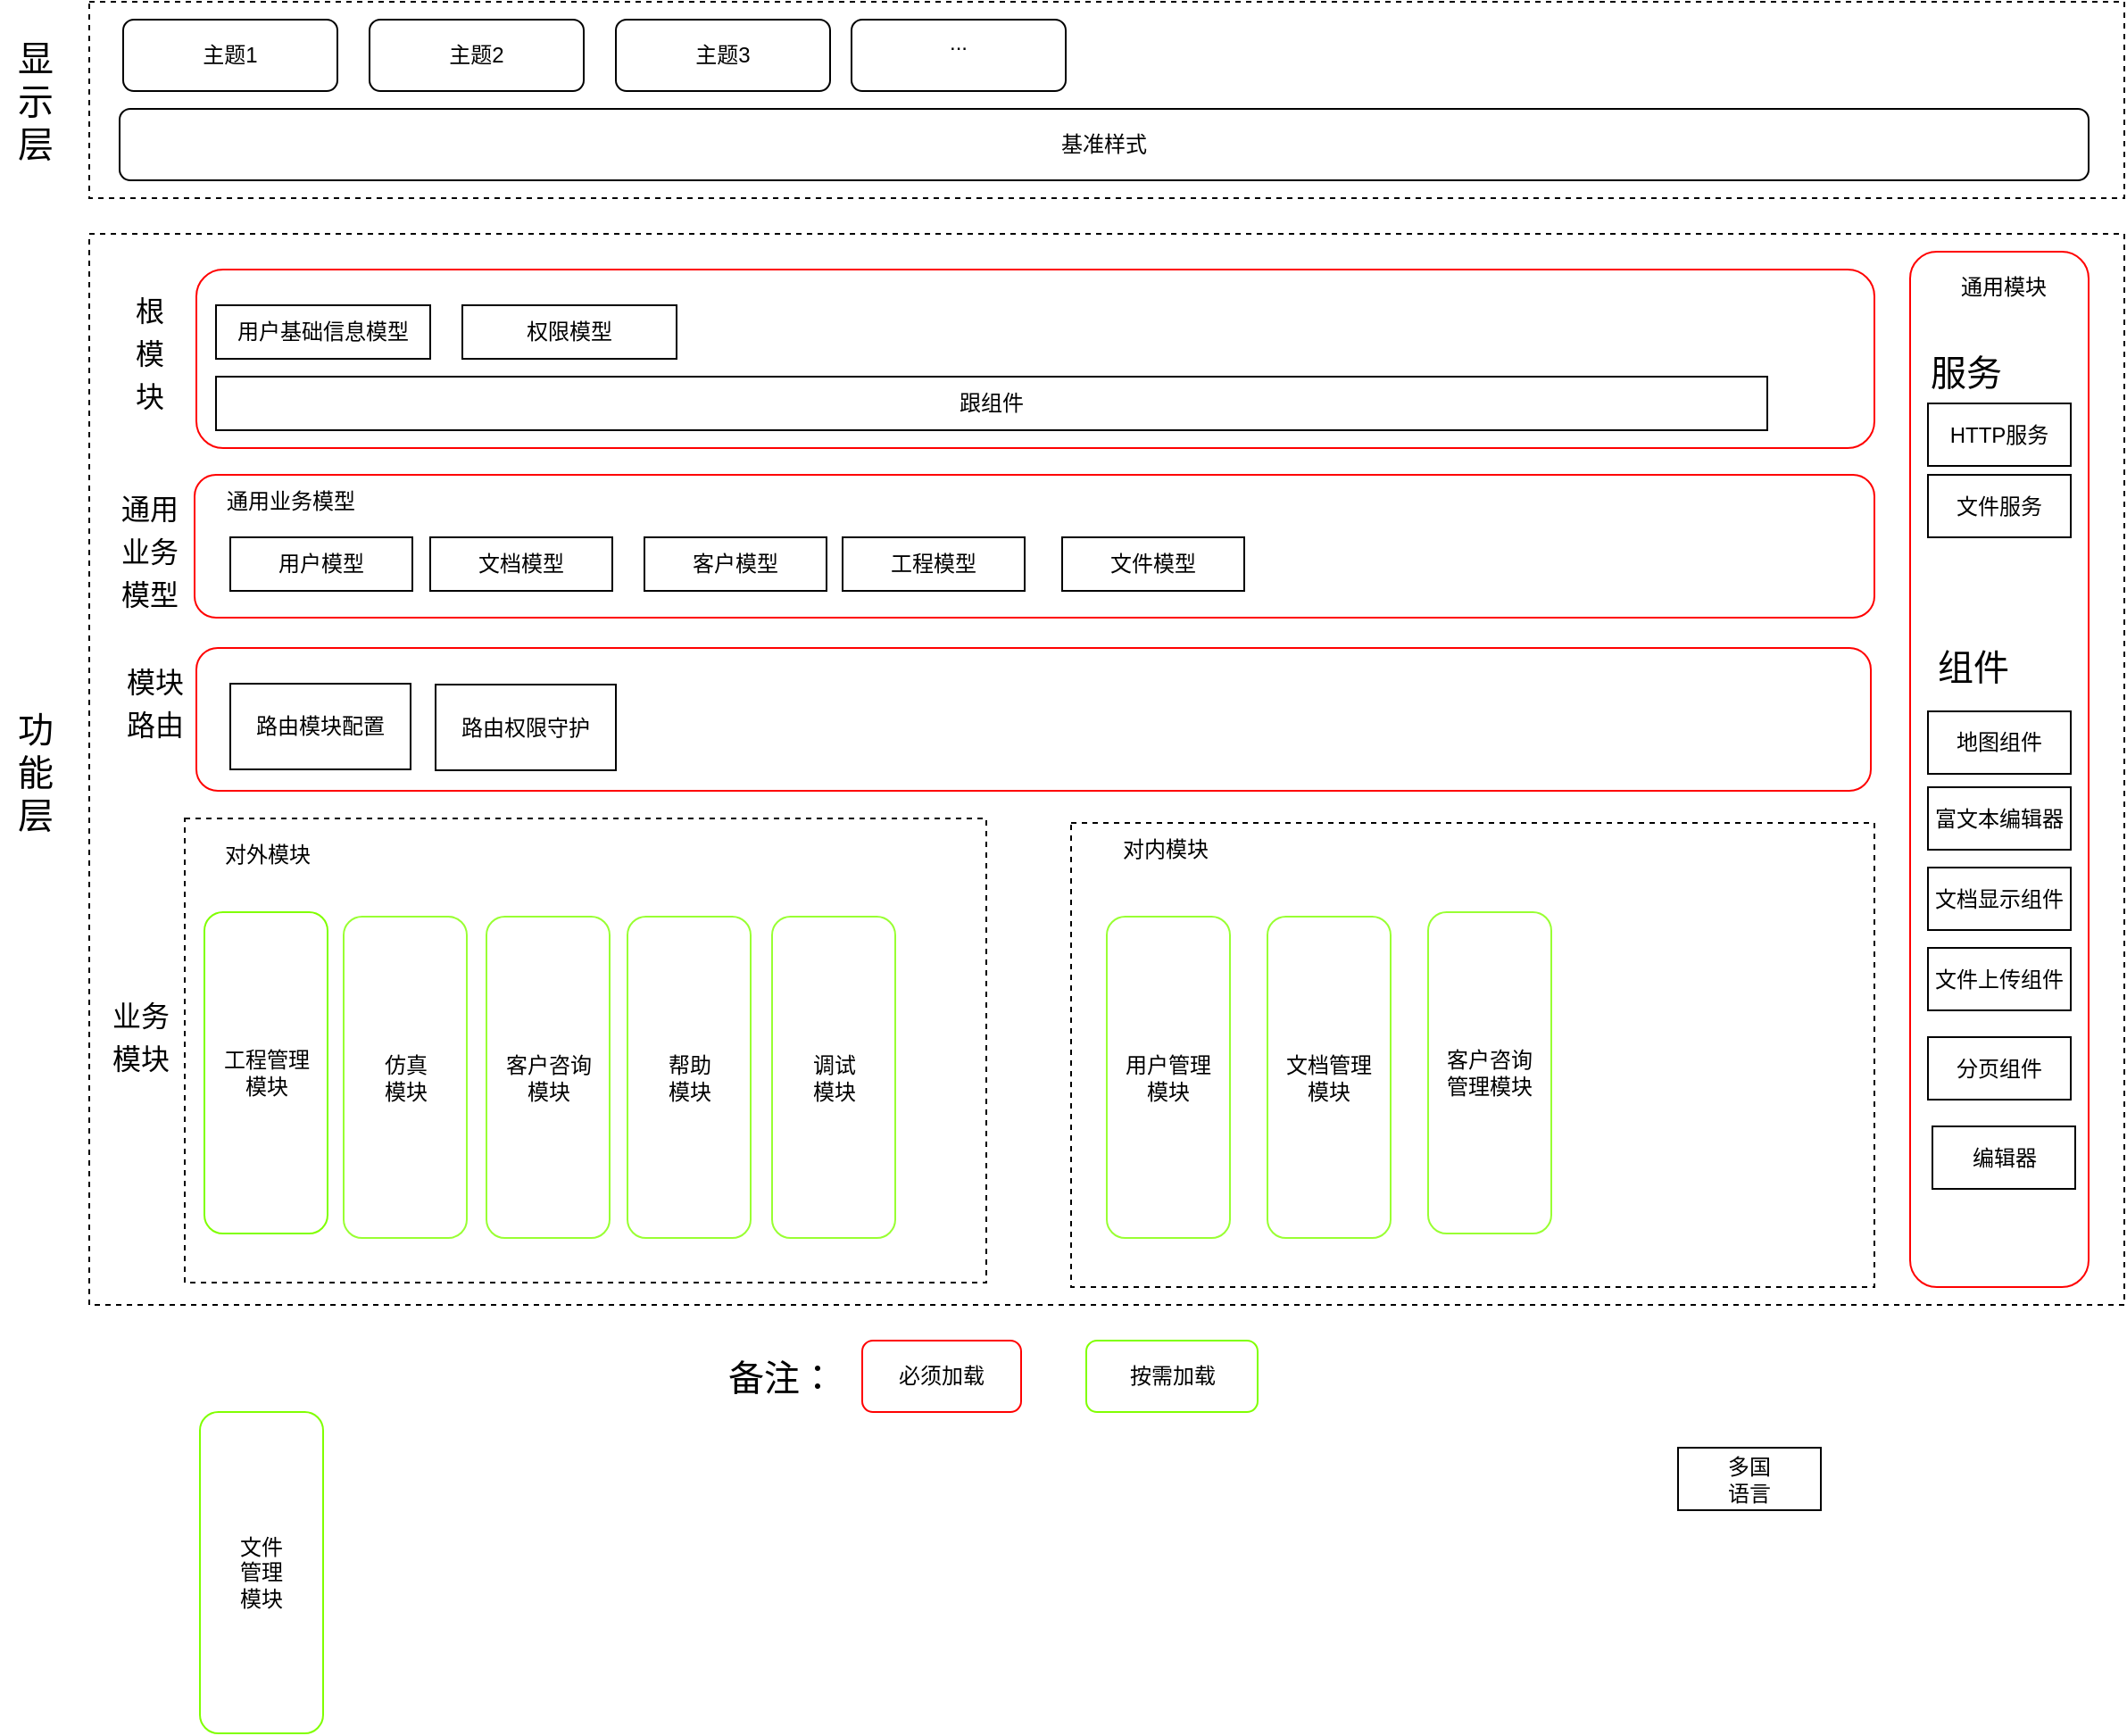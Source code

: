 <mxfile version="10.6.1" type="github"><diagram id="4DJQD5K0xsLIv7u__M3w" name="Page-1"><mxGraphModel dx="2209" dy="873" grid="1" gridSize="10" guides="1" tooltips="1" connect="1" arrows="1" fold="1" page="1" pageScale="1" pageWidth="827" pageHeight="1169" math="0" shadow="0"><root><mxCell id="0"/><mxCell id="1" parent="0"/><mxCell id="Nfz2hM-H0na5c3cWpqTh-9" value="" style="rounded=0;whiteSpace=wrap;html=1;dashed=1;" vertex="1" parent="1"><mxGeometry x="90" y="70" width="1140" height="110" as="geometry"/></mxCell><mxCell id="Nfz2hM-H0na5c3cWpqTh-10" value="显示层&lt;br style=&quot;font-size: 20px;&quot;&gt;" style="text;html=1;strokeColor=none;fillColor=none;align=center;verticalAlign=middle;whiteSpace=wrap;rounded=0;fontSize=20;" vertex="1" parent="1"><mxGeometry x="40" y="115" width="40" height="20" as="geometry"/></mxCell><mxCell id="Nfz2hM-H0na5c3cWpqTh-12" value="基准样式&lt;br&gt;" style="rounded=1;whiteSpace=wrap;html=1;" vertex="1" parent="1"><mxGeometry x="107" y="130" width="1103" height="40" as="geometry"/></mxCell><mxCell id="Nfz2hM-H0na5c3cWpqTh-13" value="主题1&lt;br&gt;" style="rounded=1;whiteSpace=wrap;html=1;" vertex="1" parent="1"><mxGeometry x="109" y="80" width="120" height="40" as="geometry"/></mxCell><mxCell id="Nfz2hM-H0na5c3cWpqTh-14" value="主题2" style="rounded=1;whiteSpace=wrap;html=1;" vertex="1" parent="1"><mxGeometry x="247" y="80" width="120" height="40" as="geometry"/></mxCell><mxCell id="Nfz2hM-H0na5c3cWpqTh-15" value="主题3&lt;br&gt;" style="rounded=1;whiteSpace=wrap;html=1;" vertex="1" parent="1"><mxGeometry x="385" y="80" width="120" height="40" as="geometry"/></mxCell><mxCell id="Nfz2hM-H0na5c3cWpqTh-16" value="...&lt;br&gt;&lt;br&gt;" style="rounded=1;whiteSpace=wrap;html=1;" vertex="1" parent="1"><mxGeometry x="517" y="80" width="120" height="40" as="geometry"/></mxCell><mxCell id="Nfz2hM-H0na5c3cWpqTh-17" value="" style="rounded=0;whiteSpace=wrap;html=1;dashed=1;" vertex="1" parent="1"><mxGeometry x="90" y="200" width="1140" height="600" as="geometry"/></mxCell><mxCell id="Nfz2hM-H0na5c3cWpqTh-18" value="" style="rounded=1;whiteSpace=wrap;html=1;strokeColor=#FF0000;" vertex="1" parent="1"><mxGeometry x="150" y="220" width="940" height="100" as="geometry"/></mxCell><mxCell id="Nfz2hM-H0na5c3cWpqTh-19" value="" style="rounded=1;whiteSpace=wrap;html=1;strokeColor=#FF0000;" vertex="1" parent="1"><mxGeometry x="1110" y="210" width="100" height="580" as="geometry"/></mxCell><mxCell id="Nfz2hM-H0na5c3cWpqTh-20" value="" style="rounded=0;whiteSpace=wrap;html=1;dashed=1;" vertex="1" parent="1"><mxGeometry x="143.5" y="527.5" width="449" height="260" as="geometry"/></mxCell><mxCell id="Nfz2hM-H0na5c3cWpqTh-21" value="" style="rounded=0;whiteSpace=wrap;html=1;dashed=1;" vertex="1" parent="1"><mxGeometry x="640" y="530" width="450" height="260" as="geometry"/></mxCell><mxCell id="Nfz2hM-H0na5c3cWpqTh-23" value="对外模块" style="text;html=1;strokeColor=none;fillColor=none;align=center;verticalAlign=middle;whiteSpace=wrap;rounded=0;" vertex="1" parent="1"><mxGeometry x="154.5" y="537.5" width="70" height="20" as="geometry"/></mxCell><mxCell id="Nfz2hM-H0na5c3cWpqTh-24" value="对内模块" style="text;html=1;strokeColor=none;fillColor=none;align=center;verticalAlign=middle;whiteSpace=wrap;rounded=0;" vertex="1" parent="1"><mxGeometry x="658" y="535" width="70" height="20" as="geometry"/></mxCell><mxCell id="Nfz2hM-H0na5c3cWpqTh-25" value="通用模块" style="text;html=1;strokeColor=none;fillColor=none;align=center;verticalAlign=middle;whiteSpace=wrap;rounded=0;" vertex="1" parent="1"><mxGeometry x="1130" y="220" width="65" height="20" as="geometry"/></mxCell><mxCell id="Nfz2hM-H0na5c3cWpqTh-26" value="功能层&lt;br style=&quot;font-size: 20px;&quot;&gt;" style="text;html=1;strokeColor=none;fillColor=none;align=center;verticalAlign=middle;whiteSpace=wrap;rounded=0;fontSize=20;" vertex="1" parent="1"><mxGeometry x="40" y="490.5" width="40" height="20" as="geometry"/></mxCell><mxCell id="Nfz2hM-H0na5c3cWpqTh-33" value="HTTP服务" style="rounded=0;whiteSpace=wrap;html=1;" vertex="1" parent="1"><mxGeometry x="1120" y="295" width="80" height="35" as="geometry"/></mxCell><mxCell id="Nfz2hM-H0na5c3cWpqTh-34" value="富文本编辑器" style="rounded=0;whiteSpace=wrap;html=1;" vertex="1" parent="1"><mxGeometry x="1120" y="510" width="80" height="35" as="geometry"/></mxCell><mxCell id="Nfz2hM-H0na5c3cWpqTh-37" value="文档显示组件" style="rounded=0;whiteSpace=wrap;html=1;" vertex="1" parent="1"><mxGeometry x="1120" y="555" width="80" height="35" as="geometry"/></mxCell><mxCell id="Nfz2hM-H0na5c3cWpqTh-38" value="文件上传组件" style="rounded=0;whiteSpace=wrap;html=1;" vertex="1" parent="1"><mxGeometry x="1120" y="600" width="80" height="35" as="geometry"/></mxCell><mxCell id="Nfz2hM-H0na5c3cWpqTh-39" value="分页组件" style="rounded=0;whiteSpace=wrap;html=1;" vertex="1" parent="1"><mxGeometry x="1120" y="650" width="80" height="35" as="geometry"/></mxCell><mxCell id="Nfz2hM-H0na5c3cWpqTh-44" value="用户基础信息模型" style="rounded=0;whiteSpace=wrap;html=1;" vertex="1" parent="1"><mxGeometry x="161" y="240" width="120" height="30" as="geometry"/></mxCell><mxCell id="Nfz2hM-H0na5c3cWpqTh-45" value="权限模型" style="rounded=0;whiteSpace=wrap;html=1;" vertex="1" parent="1"><mxGeometry x="299" y="240" width="120" height="30" as="geometry"/></mxCell><mxCell id="Nfz2hM-H0na5c3cWpqTh-48" value="跟组件" style="rounded=0;whiteSpace=wrap;html=1;" vertex="1" parent="1"><mxGeometry x="161" y="280" width="869" height="30" as="geometry"/></mxCell><mxCell id="Nfz2hM-H0na5c3cWpqTh-51" value="工程管理&lt;br&gt;模块" style="rounded=1;whiteSpace=wrap;html=1;strokeColor=#80FF00;" vertex="1" parent="1"><mxGeometry x="154.5" y="580" width="69" height="180" as="geometry"/></mxCell><mxCell id="Nfz2hM-H0na5c3cWpqTh-52" value="仿真&lt;br&gt;模块" style="rounded=1;whiteSpace=wrap;html=1;strokeColor=#99FF33;" vertex="1" parent="1"><mxGeometry x="232.5" y="582.5" width="69" height="180" as="geometry"/></mxCell><mxCell id="Nfz2hM-H0na5c3cWpqTh-53" value="客户咨询&lt;br&gt;模块" style="rounded=1;whiteSpace=wrap;html=1;strokeColor=#99FF33;" vertex="1" parent="1"><mxGeometry x="312.5" y="582.5" width="69" height="180" as="geometry"/></mxCell><mxCell id="Nfz2hM-H0na5c3cWpqTh-55" value="用户管理&lt;br&gt;模块" style="rounded=1;whiteSpace=wrap;html=1;strokeColor=#99FF33;" vertex="1" parent="1"><mxGeometry x="660" y="582.5" width="69" height="180" as="geometry"/></mxCell><mxCell id="Nfz2hM-H0na5c3cWpqTh-56" value="文档管理&lt;br&gt;模块" style="rounded=1;whiteSpace=wrap;html=1;strokeColor=#99FF33;" vertex="1" parent="1"><mxGeometry x="750" y="582.5" width="69" height="180" as="geometry"/></mxCell><mxCell id="Nfz2hM-H0na5c3cWpqTh-57" value="客户咨询&lt;br&gt;管理模块" style="rounded=1;whiteSpace=wrap;html=1;strokeColor=#99FF33;" vertex="1" parent="1"><mxGeometry x="840" y="580" width="69" height="180" as="geometry"/></mxCell><mxCell id="Nfz2hM-H0na5c3cWpqTh-60" value="帮助&lt;br&gt;模块" style="rounded=1;whiteSpace=wrap;html=1;strokeColor=#99FF33;" vertex="1" parent="1"><mxGeometry x="391.5" y="582.5" width="69" height="180" as="geometry"/></mxCell><mxCell id="Nfz2hM-H0na5c3cWpqTh-61" value="调试&lt;br&gt;模块&lt;br&gt;" style="rounded=1;whiteSpace=wrap;html=1;strokeColor=#99FF33;" vertex="1" parent="1"><mxGeometry x="472.5" y="582.5" width="69" height="180" as="geometry"/></mxCell><mxCell id="Nfz2hM-H0na5c3cWpqTh-62" value="文件服务" style="rounded=0;whiteSpace=wrap;html=1;" vertex="1" parent="1"><mxGeometry x="1120" y="335" width="80" height="35" as="geometry"/></mxCell><mxCell id="Nfz2hM-H0na5c3cWpqTh-65" value="" style="rounded=1;whiteSpace=wrap;html=1;strokeColor=#FF0000;" vertex="1" parent="1"><mxGeometry x="149" y="335" width="941" height="80" as="geometry"/></mxCell><mxCell id="Nfz2hM-H0na5c3cWpqTh-68" value="地图组件" style="rounded=0;whiteSpace=wrap;html=1;" vertex="1" parent="1"><mxGeometry x="1120" y="467.5" width="80" height="35" as="geometry"/></mxCell><mxCell id="Nfz2hM-H0na5c3cWpqTh-69" value="通用业务模型" style="text;html=1;strokeColor=none;fillColor=none;align=center;verticalAlign=middle;whiteSpace=wrap;rounded=0;" vertex="1" parent="1"><mxGeometry x="157" y="340" width="92" height="20" as="geometry"/></mxCell><mxCell id="Nfz2hM-H0na5c3cWpqTh-70" value="用户模型&lt;br&gt;" style="rounded=0;whiteSpace=wrap;html=1;" vertex="1" parent="1"><mxGeometry x="169" y="370" width="102" height="30" as="geometry"/></mxCell><mxCell id="Nfz2hM-H0na5c3cWpqTh-71" value="文档模型" style="rounded=0;whiteSpace=wrap;html=1;" vertex="1" parent="1"><mxGeometry x="281" y="370" width="102" height="30" as="geometry"/></mxCell><mxCell id="Nfz2hM-H0na5c3cWpqTh-72" value="客户模型" style="rounded=0;whiteSpace=wrap;html=1;" vertex="1" parent="1"><mxGeometry x="401" y="370" width="102" height="30" as="geometry"/></mxCell><mxCell id="Nfz2hM-H0na5c3cWpqTh-74" value="工程模型" style="rounded=0;whiteSpace=wrap;html=1;" vertex="1" parent="1"><mxGeometry x="512" y="370" width="102" height="30" as="geometry"/></mxCell><mxCell id="Nfz2hM-H0na5c3cWpqTh-77" value="&lt;font style=&quot;font-size: 16px&quot;&gt;根&lt;br&gt;模&lt;br&gt;块&lt;/font&gt;" style="text;html=1;fontSize=20;" vertex="1" parent="1"><mxGeometry x="113.5" y="223" width="25" height="87" as="geometry"/></mxCell><mxCell id="Nfz2hM-H0na5c3cWpqTh-78" value="&lt;span style=&quot;font-size: 16px&quot;&gt;通用&lt;br&gt;业务&lt;br&gt;模型&lt;/span&gt;" style="text;html=1;fontSize=20;" vertex="1" parent="1"><mxGeometry x="106" y="334" width="25" height="87" as="geometry"/></mxCell><mxCell id="Nfz2hM-H0na5c3cWpqTh-80" value="&lt;span style=&quot;font-size: 16px&quot;&gt;业务&lt;br&gt;模块&lt;/span&gt;&lt;br&gt;" style="text;html=1;fontSize=20;" vertex="1" parent="1"><mxGeometry x="101" y="618" width="25" height="87" as="geometry"/></mxCell><mxCell id="Nfz2hM-H0na5c3cWpqTh-84" value="按需加载" style="rounded=1;whiteSpace=wrap;html=1;strokeColor=#80FF00;" vertex="1" parent="1"><mxGeometry x="648.5" y="820" width="96" height="40" as="geometry"/></mxCell><mxCell id="Nfz2hM-H0na5c3cWpqTh-85" value="必须加载" style="rounded=1;whiteSpace=wrap;html=1;strokeColor=#FF0000;" vertex="1" parent="1"><mxGeometry x="523" y="820" width="89" height="40" as="geometry"/></mxCell><mxCell id="Nfz2hM-H0na5c3cWpqTh-86" value="备注：" style="text;html=1;strokeColor=none;fillColor=none;align=center;verticalAlign=middle;whiteSpace=wrap;rounded=0;fontSize=20;" vertex="1" parent="1"><mxGeometry x="433" y="830" width="90" height="20" as="geometry"/></mxCell><mxCell id="Nfz2hM-H0na5c3cWpqTh-88" value="" style="rounded=1;whiteSpace=wrap;html=1;strokeColor=#FF0000;" vertex="1" parent="1"><mxGeometry x="150" y="432" width="938" height="80" as="geometry"/></mxCell><mxCell id="Nfz2hM-H0na5c3cWpqTh-89" value="&lt;span style=&quot;font-size: 16px&quot;&gt;模块&lt;br&gt;路由&lt;/span&gt;&lt;br&gt;" style="text;html=1;fontSize=20;" vertex="1" parent="1"><mxGeometry x="109" y="431" width="25" height="87" as="geometry"/></mxCell><mxCell id="Nfz2hM-H0na5c3cWpqTh-90" value="服务" style="text;html=1;strokeColor=none;fillColor=none;align=center;verticalAlign=middle;whiteSpace=wrap;rounded=0;fontSize=20;" vertex="1" parent="1"><mxGeometry x="1113" y="267" width="57" height="20" as="geometry"/></mxCell><mxCell id="Nfz2hM-H0na5c3cWpqTh-92" value="组件" style="text;html=1;strokeColor=none;fillColor=none;align=center;verticalAlign=middle;whiteSpace=wrap;rounded=0;fontSize=20;" vertex="1" parent="1"><mxGeometry x="1117" y="432" width="57" height="20" as="geometry"/></mxCell><mxCell id="Nfz2hM-H0na5c3cWpqTh-96" value="路由模块配置" style="rounded=0;whiteSpace=wrap;html=1;strokeWidth=1;" vertex="1" parent="1"><mxGeometry x="169" y="452" width="101" height="48" as="geometry"/></mxCell><mxCell id="Nfz2hM-H0na5c3cWpqTh-97" value="路由权限守护" style="rounded=0;whiteSpace=wrap;html=1;strokeWidth=1;" vertex="1" parent="1"><mxGeometry x="284" y="452.5" width="101" height="48" as="geometry"/></mxCell><mxCell id="Nfz2hM-H0na5c3cWpqTh-99" value="文件&lt;br&gt;管理&lt;br&gt;模块" style="rounded=1;whiteSpace=wrap;html=1;strokeColor=#80FF00;" vertex="1" parent="1"><mxGeometry x="152" y="860" width="69" height="180" as="geometry"/></mxCell><mxCell id="Nfz2hM-H0na5c3cWpqTh-100" value="编辑器" style="rounded=0;whiteSpace=wrap;html=1;" vertex="1" parent="1"><mxGeometry x="1122.5" y="700" width="80" height="35" as="geometry"/></mxCell><mxCell id="Nfz2hM-H0na5c3cWpqTh-101" value="文件模型" style="rounded=0;whiteSpace=wrap;html=1;" vertex="1" parent="1"><mxGeometry x="635" y="370" width="102" height="30" as="geometry"/></mxCell><mxCell id="Nfz2hM-H0na5c3cWpqTh-103" value="多国&lt;br&gt;语言&lt;br&gt;" style="rounded=0;whiteSpace=wrap;html=1;" vertex="1" parent="1"><mxGeometry x="980" y="880" width="80" height="35" as="geometry"/></mxCell></root></mxGraphModel></diagram></mxfile>